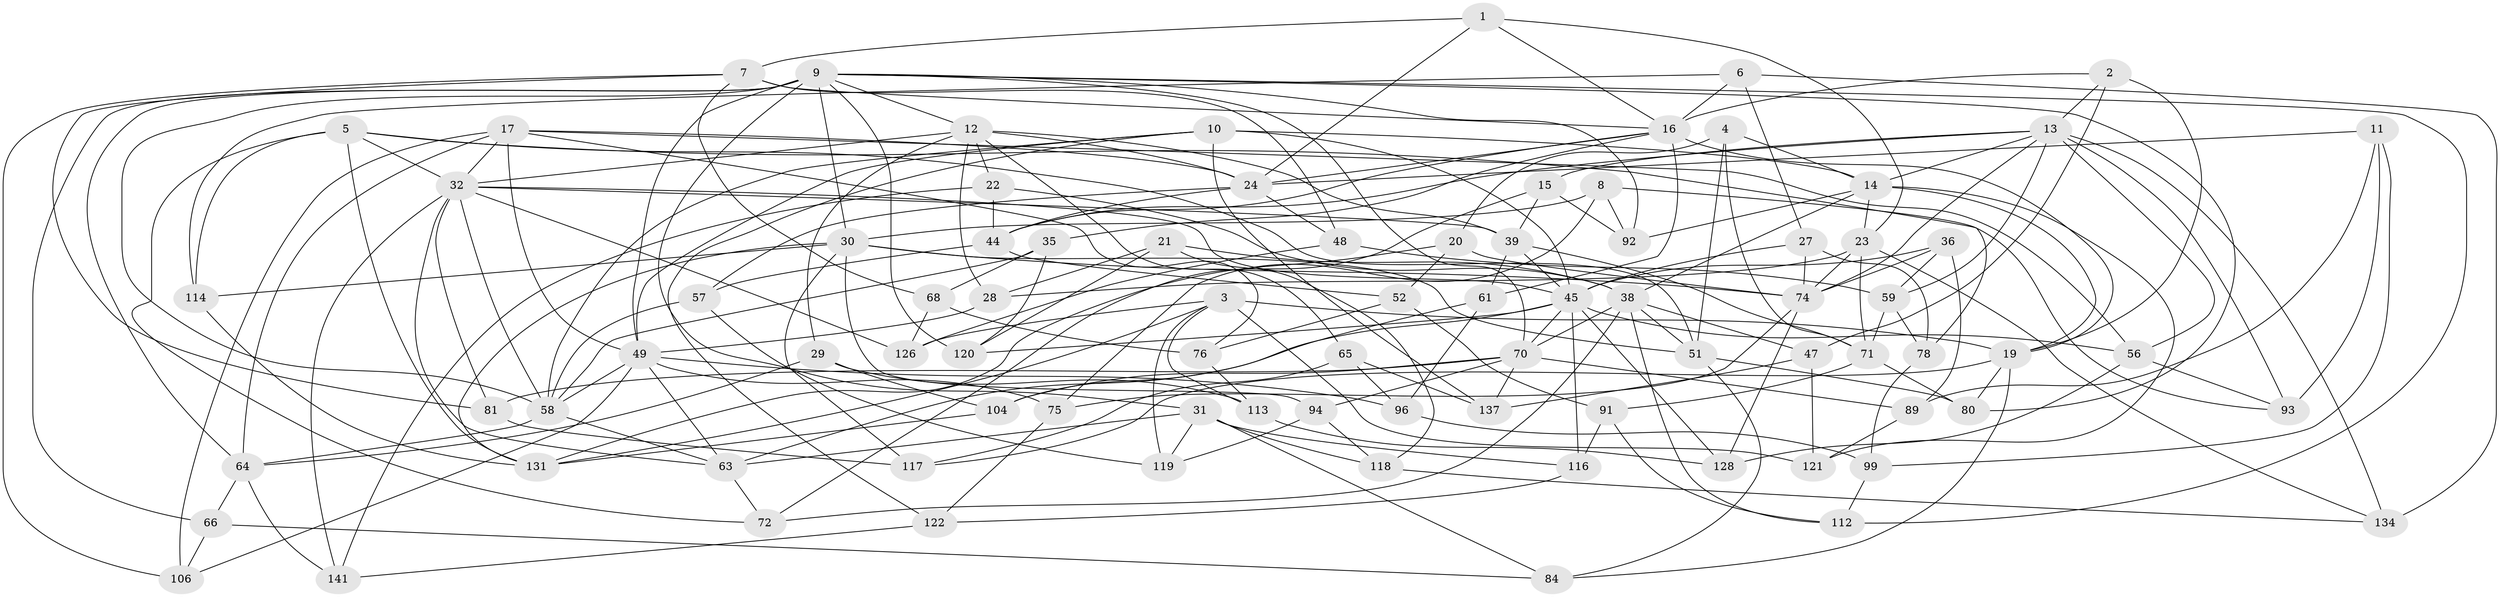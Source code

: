 // original degree distribution, {4: 1.0}
// Generated by graph-tools (version 1.1) at 2025/20/03/04/25 18:20:36]
// undirected, 85 vertices, 221 edges
graph export_dot {
graph [start="1"]
  node [color=gray90,style=filled];
  1;
  2;
  3 [super="+135"];
  4;
  5 [super="+25"];
  6;
  7 [super="+37"];
  8;
  9 [super="+50+33"];
  10 [super="+85+34"];
  11;
  12 [super="+127+138"];
  13 [super="+98+83"];
  14 [super="+18+97"];
  15;
  16 [super="+26+130"];
  17 [super="+41"];
  19 [super="+42+43"];
  20;
  21;
  22;
  23 [super="+40"];
  24 [super="+110"];
  27;
  28;
  29;
  30 [super="+88"];
  31 [super="+133"];
  32 [super="+54"];
  35;
  36;
  38 [super="+108+55"];
  39 [super="+62"];
  44 [super="+124"];
  45 [super="+53+105+46"];
  47;
  48;
  49 [super="+90+115+79"];
  51 [super="+69"];
  52;
  56 [super="+67"];
  57;
  58 [super="+87"];
  59 [super="+109"];
  61;
  63 [super="+77"];
  64 [super="+101"];
  65;
  66;
  68;
  70 [super="+100+103"];
  71 [super="+82"];
  72;
  74 [super="+111+123"];
  75;
  76;
  78;
  80;
  81;
  84;
  89;
  91;
  92;
  93;
  94;
  96;
  99;
  104;
  106;
  112;
  113;
  114;
  116;
  117;
  118;
  119;
  120;
  121;
  122;
  126;
  128;
  131 [super="+140"];
  134;
  137;
  141;
  1 -- 7;
  1 -- 23;
  1 -- 16;
  1 -- 24;
  2 -- 47;
  2 -- 19;
  2 -- 13;
  2 -- 16;
  3 -- 113;
  3 -- 126;
  3 -- 131;
  3 -- 19;
  3 -- 121;
  3 -- 119;
  4 -- 14;
  4 -- 51;
  4 -- 20;
  4 -- 71;
  5 -- 72;
  5 -- 78;
  5 -- 114;
  5 -- 51;
  5 -- 131;
  5 -- 32;
  6 -- 27;
  6 -- 134;
  6 -- 114;
  6 -- 16;
  7 -- 16;
  7 -- 68;
  7 -- 106;
  7 -- 48;
  7 -- 81;
  8 -- 30;
  8 -- 92;
  8 -- 75;
  8 -- 93;
  9 -- 66;
  9 -- 80;
  9 -- 120;
  9 -- 58;
  9 -- 92;
  9 -- 112;
  9 -- 64;
  9 -- 12;
  9 -- 30;
  9 -- 70;
  9 -- 49;
  9 -- 31;
  10 -- 137;
  10 -- 122;
  10 -- 14 [weight=3];
  10 -- 45;
  10 -- 58;
  10 -- 49;
  11 -- 99;
  11 -- 89;
  11 -- 93;
  11 -- 24;
  12 -- 22;
  12 -- 32;
  12 -- 65;
  12 -- 28;
  12 -- 24;
  12 -- 29;
  12 -- 39;
  13 -- 134;
  13 -- 59 [weight=2];
  13 -- 93;
  13 -- 74;
  13 -- 15;
  13 -- 44;
  13 -- 14;
  13 -- 56;
  14 -- 38;
  14 -- 121;
  14 -- 23;
  14 -- 92;
  14 -- 19;
  15 -- 39;
  15 -- 72;
  15 -- 92;
  16 -- 61;
  16 -- 35;
  16 -- 44;
  16 -- 24;
  16 -- 19 [weight=2];
  17 -- 76;
  17 -- 56;
  17 -- 32;
  17 -- 106;
  17 -- 24;
  17 -- 64;
  17 -- 49 [weight=2];
  19 -- 84;
  19 -- 80;
  19 -- 117;
  20 -- 52;
  20 -- 131;
  20 -- 74;
  21 -- 28;
  21 -- 118;
  21 -- 120;
  21 -- 38;
  22 -- 141;
  22 -- 44;
  22 -- 38;
  23 -- 71;
  23 -- 28;
  23 -- 134;
  23 -- 74;
  24 -- 44;
  24 -- 48;
  24 -- 57;
  27 -- 78;
  27 -- 45;
  27 -- 74;
  28 -- 49;
  29 -- 104;
  29 -- 64;
  29 -- 113;
  30 -- 114;
  30 -- 51;
  30 -- 117;
  30 -- 94;
  30 -- 131;
  30 -- 74;
  31 -- 63;
  31 -- 118;
  31 -- 119;
  31 -- 116;
  31 -- 84;
  32 -- 45;
  32 -- 126;
  32 -- 141;
  32 -- 81;
  32 -- 58;
  32 -- 63;
  32 -- 39;
  35 -- 120;
  35 -- 68;
  35 -- 58;
  36 -- 89;
  36 -- 45;
  36 -- 74;
  36 -- 59;
  38 -- 112;
  38 -- 47;
  38 -- 72;
  38 -- 70;
  38 -- 51;
  39 -- 61;
  39 -- 71;
  39 -- 45;
  44 -- 57;
  44 -- 52;
  45 -- 128;
  45 -- 116;
  45 -- 70;
  45 -- 56 [weight=2];
  45 -- 120;
  45 -- 63;
  47 -- 121;
  47 -- 137;
  48 -- 126;
  48 -- 59;
  49 -- 63;
  49 -- 96;
  49 -- 106;
  49 -- 58;
  49 -- 75;
  51 -- 80;
  51 -- 84;
  52 -- 76;
  52 -- 91;
  56 -- 128;
  56 -- 93;
  57 -- 119;
  57 -- 58;
  58 -- 64;
  58 -- 63;
  59 -- 78;
  59 -- 71;
  61 -- 104;
  61 -- 96;
  63 -- 72;
  64 -- 66;
  64 -- 141;
  65 -- 96;
  65 -- 117;
  65 -- 137;
  66 -- 106;
  66 -- 84;
  68 -- 76;
  68 -- 126;
  70 -- 137;
  70 -- 104;
  70 -- 81;
  70 -- 94;
  70 -- 89;
  71 -- 91;
  71 -- 80;
  74 -- 75;
  74 -- 128;
  75 -- 122;
  76 -- 113;
  78 -- 99;
  81 -- 117;
  89 -- 121;
  91 -- 116;
  91 -- 112;
  94 -- 118;
  94 -- 119;
  96 -- 99;
  99 -- 112;
  104 -- 131;
  113 -- 128;
  114 -- 131;
  116 -- 122;
  118 -- 134;
  122 -- 141;
}
